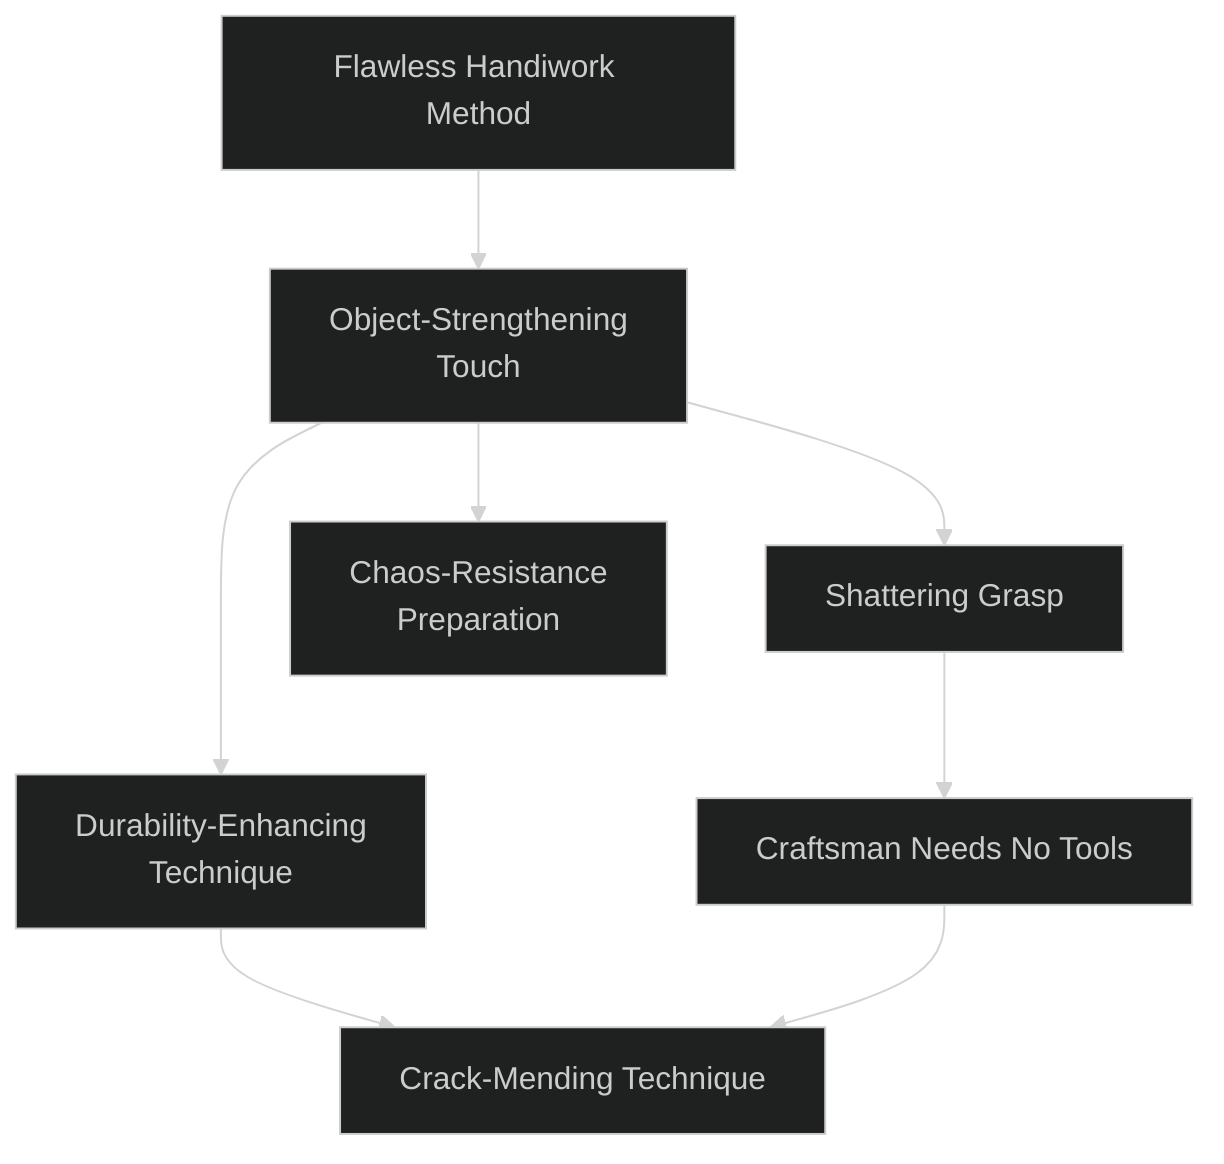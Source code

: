 ---
config:
  theme: dark
---

flowchart TD

    flawless_handiwork_method[Flawless Handiwork Method]
    click flawless_handiwork_method callback "
        Flawless Handiwork Method<br>
        <br>
        Cost: 3 motes per success<br>
        Duration: Instant<br>
        Type: Supplemental<br>
        Minimum Craft: 1<br>
        Minimum Essence: 1<br>
        Prerequisite Charms: None<br>
        <br>
        The character channels Essence through his hands and
        tools, enhancing his efforts and making the final produce of his
        work far more impressive than the fruits of any mortal craftsman's
        labor. To use this Charm, the player first makes a regular
        Intelligence or Stamina + Craft roll for the character. Then, the
        player may &quot;buy&quot; additional successes, up to the character's
        Essence rating + the number of successes rolled on the Craft roll.
        Each success bought in this fashion costs 3 motes of Essence.<br>
        Storytellers should consider strongly granting special bonuses
        to objects that are made from good or exceptional
        materials to start and that have astonishing numbers of successes.
        For more details on this, see the &quot;Craft&quot; section of the
        Drama chapter, page 245. Note that Flawless Handiwork
        Method's effects do not occur instantly — the character must
        still take the regular amount of time necessary to construct an
        object of that type, though he need take no longer. An Exalted
        craftsman can knock together in a morning items that would
        take a mortal craftsman months or years to produce.
        "

    flawless_handiwork_method --> object_strengthening_touch[Object-Strengthening<br>Touch]
    click object_strengthening_touch callback "
        Object-Strengthening Touch<br>
        <br>
        Cost: 6 motes<br>
        Duration: One Scene<br>
        Type: Simple<br>
        Minimum Craft: 2<br>
        Minimum Essence: 1<br>
        Prerequisite Charms: Flawless Handiwork Method<br>
        <br>
        This Charm strengthens objects, allowing them to
        endure far more damage than normal. Very fragile objects
        such as those made of paper or glass cannot be damaged
        without the full exertion of a Strength at least equal to the
        Essence rating of the character who used the Object-
        Strengthening Touch Charm on them. Objects that are
        not so fragile take roughly twice as much force as normal
        to harm. For rules on breaking and lifting objects, see the
        &quot;Athletics&quot; section of the Drama chapter, page 251.<br>
        Object-Strengthening Touch does not just protect
        against breakage — strengthened objects are also resistant
        to fire, acid, freezing and other forms of damage. The
        character using Object-Strengthening Touch must touch
        the object in order to cause this Charm to take effect.
        Characters can strengthen any object, not just objects that
        are at the focus of the character's Craft Ability. This
        Charm does not work on animals or sentient beings.
        "

    object_strengthening_touch --> durability_enhancing_technique[Durability-Enhancing<br>Technique]
    click durability_enhancing_technique callback "
        Durability-Enhancing Technique<br>
        <br>
        Cost: 10 motes<br>
        Duration: Instant<br>
        Type: Simple<br>
        Minimum Craft: 3<br>
        Minimum Essence: 2<br>
        Prerequisite Charms: Object-Strengthening Touch<br>
        <br>
        Objects subjected to this Charm do not have the immense
        durability of objects subjected to Object-Strengthening
        Touch, but the enhancement is permanent. While objects
        treated with Durability-Enhancing Technique are not completely
        immune to the ravages of time and nature, they are
        very resistant, enduring at least 10 times as long as untreated
        objects. Objects treated with Durability-Enhancing Technique
        add twice the Exalted's score in the Crafts Ability to the
        Strength + Athletics dice pool required to break them. Items
        such as swords and axes that have been treated with
        Durability-Enhancing Technique hold their edges longer, even if
        used to hack through doors or otherwise mistreated
        "

    object_strengthening_touch --> shattering_grasp[Shattering Grasp]
    click shattering_grasp callback "
        Shattering Grasp<br>
        <br>
        Cost: 5 motes<br>
        Duration: Instant<br>
        Type: Simple<br>
        Minimum Craft: 3<br>
        Minimum Essence: 2<br>
        Prerequisite Charms: Object-Strengthening Touch<br>
        <br>
        Someone who works with a material for a long time
        learns its strengths and weaknesses. A character who knows
        this Charm can channel Essence to intensify this knowledge
        and can rend stone and metal with his bare hands and tear
        apart wooden doors with his fingers. A character using the
        Shattering Grasp Charm multiplies his Strength + Athletics
        by 2 for the purposes of breaking or damaging the basic
        material he works with for the focus of his Craft skill -
        typically metal, stone or wood. If the character is making an
        attack against such an object, double his damage successes.
        Tanners and leathercrafters do not gain the ability to do extra
        damage in hand-to-hand combat with this Charm.
        "

    shattering_grasp --> craftsman_needs_no_tools[Craftsman Needs No Tools]
    click craftsman_needs_no_tools callback "
        Craftsman Needs No Tools<br>
        <br>
        Cost: 7 motes, 1 Willpower<br>
        Duration: One scene<br>
        Type: Simple<br>
        Minimum Craft: 5<br>
        Minimum Essence: 3<br>
        Prerequisite Charms: Shattering Grasp<br>
        <br>
        The greatest burden of a craftsman is the pressing need for
        tools and a workshop. For an Exalted who has mastered this
        Charm, that is no problem at all. A character who knows this
        Charm can work directly with her chosen material, shaping it
        with hands and voice, laboring without any need for tools.
        Characters using this Charm slowly croon and purr to their
        work as they shape and form the material with their fingertips
        "

    object_strengthening_touch --> chaos_resistance_preparation[Chaos-Resistance<br>Preparation]
    click chaos_resistance_preparation callback "
        Chaos-Resistance Preparation<br>
        <br>
        Cost: 10 motes, 1 Willpower<br>
        Duration: Instant<br>
        Type: Simple<br>
        Minimum Craft: 4<br>
        Minimum Essence: 2<br>
        Prerequisite Charms: Object-Strengthening Touch<br>
        The ravages of the Wyld can twist objects, as well as men. For
        every object that is made better suited to its task, 100 are ruined by
        the energies of unbounded change. This Charm makes an object
        far more resistant to the twisting effects of Wyld energy. Chaos
        Resistance Preparation is not as complete as the Lore Charms that:
        stabilize persons, causing an object protected by this Charm to take
        only take 10 times as long to change as it would normally. However,
        the effects of Chaos-Resistance Preparation are permanent. Objects
        treated with this Charm lend no protective qualities to their
        bearers — a suit of Chaos-Resistant armor will not protect the
        character wearing it from Wyld-induced mutation.
        "

    crack_mending_technique[Crack-Mending Technique]
    durability_enhancing_technique --> crack_mending_technique
    craftsman_needs_no_tools --> crack_mending_technique
    click crack_mending_technique callback "
        Crack-Mending Technique<br>
        <br>
        Cost: 10 motes, 1 Willpower, 1 health level<br>
        Duration: Instant<br>
        Type: Simple<br>
        Minimum Craft: 5<br>
        Minimum Essence: 3<br>
        Prerequisite Charms: Craftsman Needs No Tools, Durability-Enhancing Technique<br>
        <br>
        A character using the Crack-Mending Technique can fix
        any broken object, no matter how severely damaged, so long as
        it was not totally unmade (for example, by powerful sorcery,
        digestion in a Behemoth's gullet or immersion in molten rock).
        The character must spend a number of hours working on the
        object equal to 10 - her Essence, slowly piecing it back together
        and coaxing the fragments to bind to one another.<br>
        This Charm can even remake extremely damaged things
        such as shattered crystal and burnt paper, but it cannot
        remake metaphorical or conceptual things —it cannot mend
        broken hearts, oaths or promises, for example, nor can it
        remake shattered dreams or smashed hopes. Also, it cannot
        remake an object more yards in radius than the character's
        Essence rating. Crack-Mending Technique can restore damaged
        items of First Age manufacture but can do nothing to
        repair those whose magic has fled or been exhausted.
        "